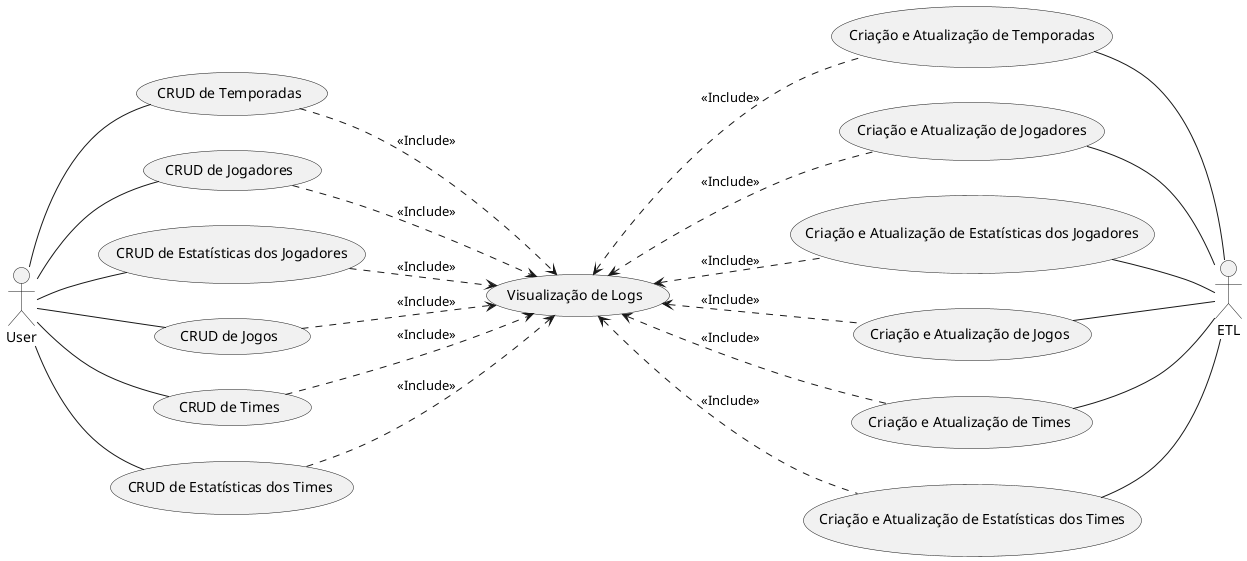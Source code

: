 @startuml
left to right direction
(CRUD de Temporadas) as seasons
(CRUD de Jogadores) as players
(CRUD de Estatísticas dos Jogadores) as players_est
(CRUD de Jogos) as games
(CRUD de Times) as times
(CRUD de Estatísticas dos Times) as times_est

(Visualização de Logs) as logs

(Criação e Atualização de Temporadas) as seasons_cu
(Criação e Atualização de Jogadores) as players_cu
(Criação e Atualização de Estatísticas dos Jogadores) as players_est_cu
(Criação e Atualização de Jogos) as games_cu
(Criação e Atualização de Times) as times_cu
(Criação e Atualização de Estatísticas dos Times) as times_est_cu

User -- seasons
User -- players
User -- players_est
User -- games
User -- times
User -- times_est

seasons_cu -- ETL
players_cu -- ETL
players_est_cu -- ETL
games_cu -- ETL
times_cu -- ETL
times_est_cu -- ETL

seasons ..> logs : <<Include>>
players ..> logs : <<Include>>
players_est ..> logs : <<Include>>
games ..> logs : <<Include>>
times ..> logs : <<Include>>
times_est ..> logs : <<Include>>

logs <.. seasons_cu : <<Include>>
logs <.. players_cu : <<Include>>
logs <.. players_est_cu : <<Include>>
logs <.. games_cu : <<Include>>
logs <.. times_cu : <<Include>>
logs <.. times_est_cu : <<Include>>
@enduml
